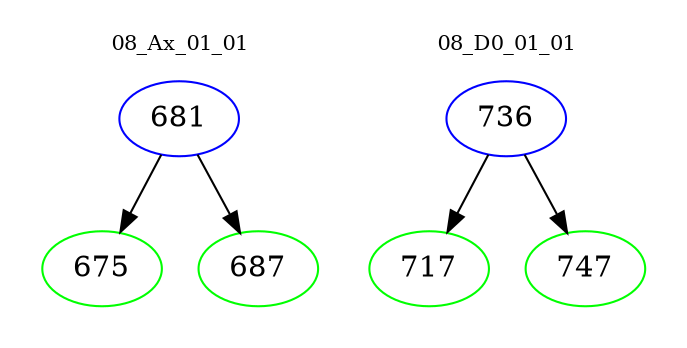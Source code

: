 digraph{
subgraph cluster_0 {
color = white
label = "08_Ax_01_01";
fontsize=10;
T0_681 [label="681", color="blue"]
T0_681 -> T0_675 [color="black"]
T0_675 [label="675", color="green"]
T0_681 -> T0_687 [color="black"]
T0_687 [label="687", color="green"]
}
subgraph cluster_1 {
color = white
label = "08_D0_01_01";
fontsize=10;
T1_736 [label="736", color="blue"]
T1_736 -> T1_717 [color="black"]
T1_717 [label="717", color="green"]
T1_736 -> T1_747 [color="black"]
T1_747 [label="747", color="green"]
}
}
